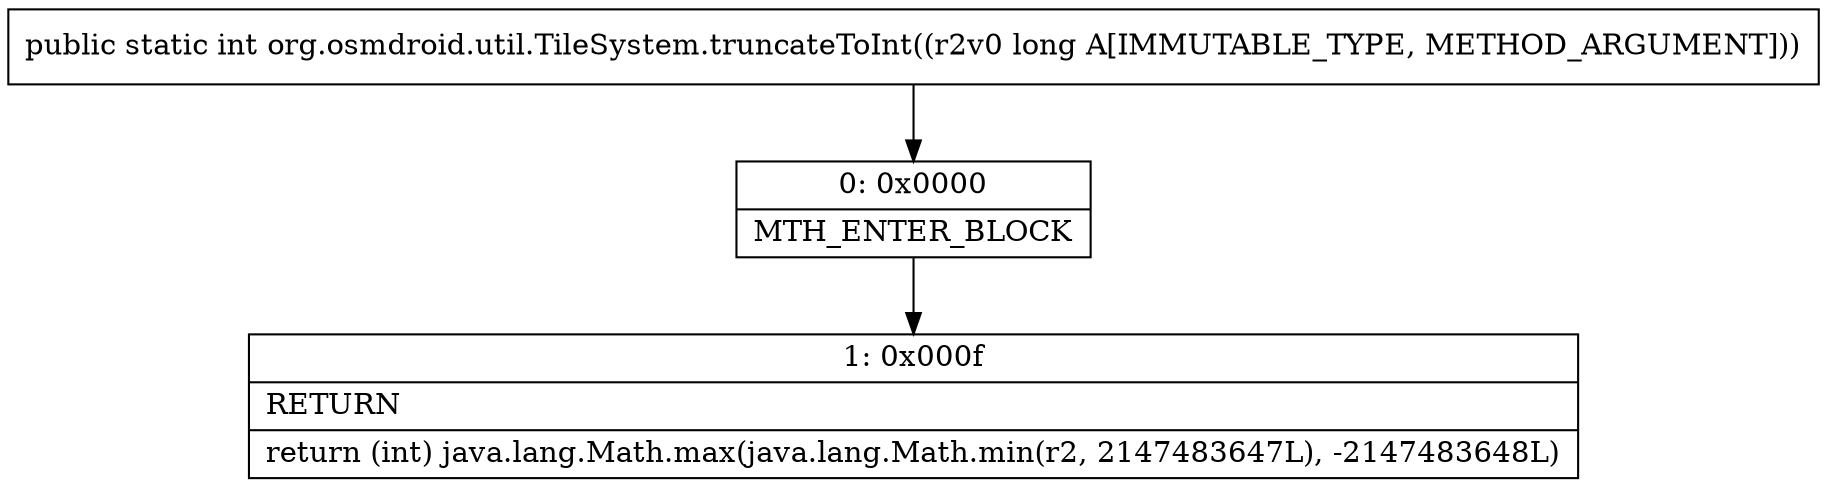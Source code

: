 digraph "CFG fororg.osmdroid.util.TileSystem.truncateToInt(J)I" {
Node_0 [shape=record,label="{0\:\ 0x0000|MTH_ENTER_BLOCK\l}"];
Node_1 [shape=record,label="{1\:\ 0x000f|RETURN\l|return (int) java.lang.Math.max(java.lang.Math.min(r2, 2147483647L), \-2147483648L)\l}"];
MethodNode[shape=record,label="{public static int org.osmdroid.util.TileSystem.truncateToInt((r2v0 long A[IMMUTABLE_TYPE, METHOD_ARGUMENT])) }"];
MethodNode -> Node_0;
Node_0 -> Node_1;
}

